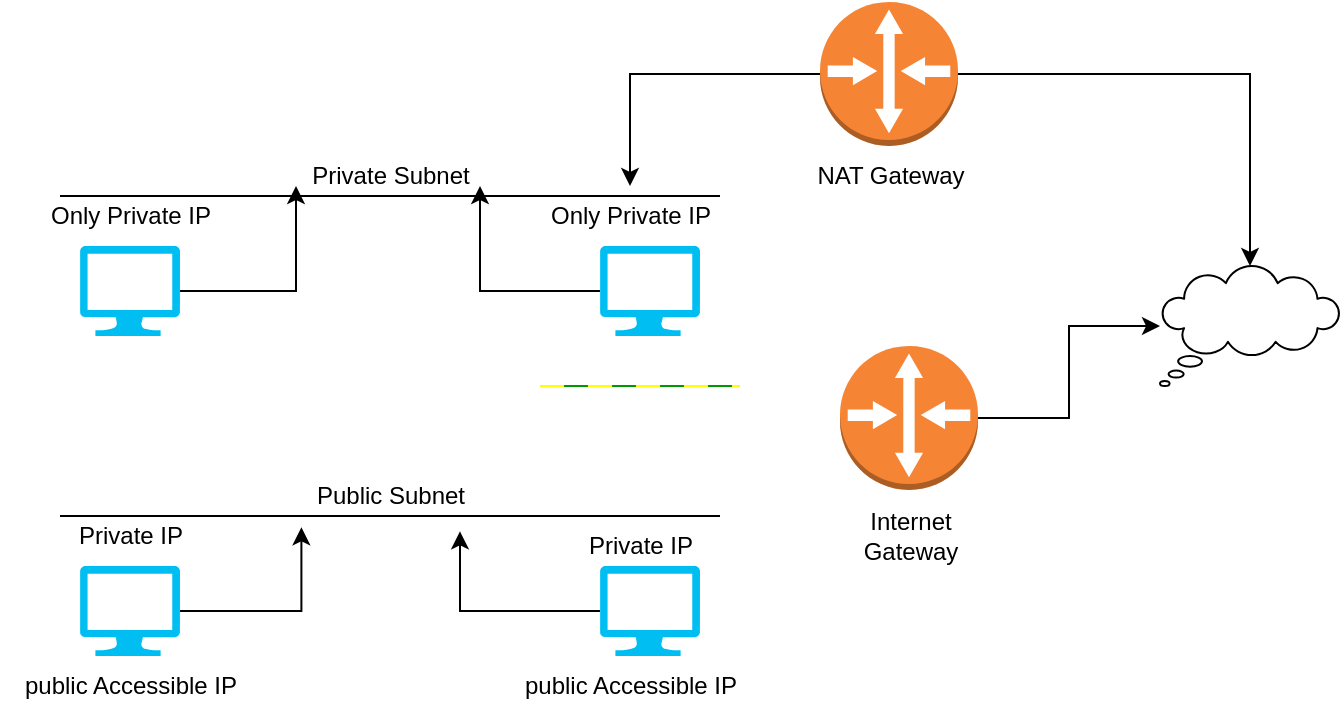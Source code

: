 <mxfile version="24.4.13" type="github">
  <diagram name="Page-1" id="Tomsznk-1zEbOl54nfa1">
    <mxGraphModel dx="794" dy="420" grid="1" gridSize="10" guides="1" tooltips="1" connect="1" arrows="1" fold="1" page="1" pageScale="1" pageWidth="850" pageHeight="1100" math="0" shadow="0">
      <root>
        <mxCell id="0" />
        <mxCell id="1" parent="0" />
        <mxCell id="6z3IYcT1tx6mymnn26oR-1" value="" style="line;strokeWidth=1;rotatable=0;dashed=0;labelPosition=right;align=left;verticalAlign=middle;spacingTop=0;spacingLeft=6;points=[];portConstraint=eastwest;" vertex="1" parent="1">
          <mxGeometry x="120" y="280" width="330" height="10" as="geometry" />
        </mxCell>
        <mxCell id="6z3IYcT1tx6mymnn26oR-2" value="" style="whiteSpace=wrap;html=1;shape=mxgraph.basic.cloud_callout" vertex="1" parent="1">
          <mxGeometry x="670" y="160" width="90" height="60" as="geometry" />
        </mxCell>
        <mxCell id="6z3IYcT1tx6mymnn26oR-10" value="" style="verticalLabelPosition=bottom;html=1;verticalAlign=top;align=center;strokeColor=none;fillColor=#00BEF2;shape=mxgraph.azure.computer;pointerEvents=1;" vertex="1" parent="1">
          <mxGeometry x="130" y="310" width="50" height="45" as="geometry" />
        </mxCell>
        <mxCell id="6z3IYcT1tx6mymnn26oR-11" value="" style="verticalLabelPosition=bottom;html=1;verticalAlign=top;align=center;strokeColor=none;fillColor=#00BEF2;shape=mxgraph.azure.computer;pointerEvents=1;" vertex="1" parent="1">
          <mxGeometry x="390" y="310" width="50" height="45" as="geometry" />
        </mxCell>
        <mxCell id="6z3IYcT1tx6mymnn26oR-12" value="" style="line;strokeWidth=1;rotatable=0;dashed=0;labelPosition=right;align=left;verticalAlign=middle;spacingTop=0;spacingLeft=6;points=[];portConstraint=eastwest;" vertex="1" parent="1">
          <mxGeometry x="120" y="120" width="330" height="10" as="geometry" />
        </mxCell>
        <mxCell id="6z3IYcT1tx6mymnn26oR-13" value="" style="verticalLabelPosition=bottom;html=1;verticalAlign=top;align=center;strokeColor=none;fillColor=#00BEF2;shape=mxgraph.azure.computer;pointerEvents=1;" vertex="1" parent="1">
          <mxGeometry x="130" y="150" width="50" height="45" as="geometry" />
        </mxCell>
        <mxCell id="6z3IYcT1tx6mymnn26oR-14" value="" style="verticalLabelPosition=bottom;html=1;verticalAlign=top;align=center;strokeColor=none;fillColor=#00BEF2;shape=mxgraph.azure.computer;pointerEvents=1;" vertex="1" parent="1">
          <mxGeometry x="390" y="150" width="50" height="45" as="geometry" />
        </mxCell>
        <mxCell id="6z3IYcT1tx6mymnn26oR-15" value="Private Subnet" style="text;html=1;align=center;verticalAlign=middle;resizable=0;points=[];autosize=1;strokeColor=none;fillColor=none;" vertex="1" parent="1">
          <mxGeometry x="235" y="100" width="100" height="30" as="geometry" />
        </mxCell>
        <mxCell id="6z3IYcT1tx6mymnn26oR-16" value="Public Subnet" style="text;html=1;align=center;verticalAlign=middle;resizable=0;points=[];autosize=1;strokeColor=none;fillColor=none;" vertex="1" parent="1">
          <mxGeometry x="235" y="260" width="100" height="30" as="geometry" />
        </mxCell>
        <mxCell id="6z3IYcT1tx6mymnn26oR-43" style="edgeStyle=orthogonalEdgeStyle;rounded=0;orthogonalLoop=1;jettySize=auto;html=1;" edge="1" parent="1" source="6z3IYcT1tx6mymnn26oR-17" target="6z3IYcT1tx6mymnn26oR-29">
          <mxGeometry relative="1" as="geometry">
            <mxPoint x="280" y="64" as="targetPoint" />
          </mxGeometry>
        </mxCell>
        <mxCell id="6z3IYcT1tx6mymnn26oR-17" value="" style="outlineConnect=0;dashed=0;verticalLabelPosition=bottom;verticalAlign=top;align=center;html=1;shape=mxgraph.aws3.router;fillColor=#F58534;gradientColor=none;" vertex="1" parent="1">
          <mxGeometry x="500" y="28" width="69" height="72" as="geometry" />
        </mxCell>
        <mxCell id="6z3IYcT1tx6mymnn26oR-25" style="edgeStyle=orthogonalEdgeStyle;rounded=0;orthogonalLoop=1;jettySize=auto;html=1;" edge="1" parent="1" source="6z3IYcT1tx6mymnn26oR-18" target="6z3IYcT1tx6mymnn26oR-2">
          <mxGeometry relative="1" as="geometry" />
        </mxCell>
        <mxCell id="6z3IYcT1tx6mymnn26oR-18" value="" style="outlineConnect=0;dashed=0;verticalLabelPosition=bottom;verticalAlign=top;align=center;html=1;shape=mxgraph.aws3.router;fillColor=#F58534;gradientColor=none;" vertex="1" parent="1">
          <mxGeometry x="510" y="200" width="69" height="72" as="geometry" />
        </mxCell>
        <mxCell id="6z3IYcT1tx6mymnn26oR-21" value="NAT Gateway" style="text;html=1;align=center;verticalAlign=middle;resizable=0;points=[];autosize=1;strokeColor=none;fillColor=none;" vertex="1" parent="1">
          <mxGeometry x="484.5" y="100" width="100" height="30" as="geometry" />
        </mxCell>
        <mxCell id="6z3IYcT1tx6mymnn26oR-22" value="Internet&lt;br&gt;Gateway" style="text;html=1;align=center;verticalAlign=middle;resizable=0;points=[];autosize=1;strokeColor=none;fillColor=none;" vertex="1" parent="1">
          <mxGeometry x="509.5" y="275" width="70" height="40" as="geometry" />
        </mxCell>
        <mxCell id="6z3IYcT1tx6mymnn26oR-23" value="" style="shape=wire;edgeStyle=orthogonalEdgeStyle;orthogonalLoop=1;jettySize=auto;html=1;sourcePerimeterSpacing=0;targetPerimeterSpacing=0;endArrow=none;curved=0;rounded=0;strokeColor=#009900;dashed=1;fillColor=#ffff00;dashPattern=12 12;fixDash=1;startSize=6;endSize=6;" edge="1" parent="1">
          <mxGeometry width="100" relative="1" as="geometry">
            <mxPoint x="360" y="220" as="sourcePoint" />
            <mxPoint x="460" y="220" as="targetPoint" />
          </mxGeometry>
        </mxCell>
        <mxCell id="6z3IYcT1tx6mymnn26oR-24" style="edgeStyle=orthogonalEdgeStyle;rounded=0;orthogonalLoop=1;jettySize=auto;html=1;entryX=0.5;entryY=0;entryDx=0;entryDy=0;entryPerimeter=0;" edge="1" parent="1" source="6z3IYcT1tx6mymnn26oR-17" target="6z3IYcT1tx6mymnn26oR-2">
          <mxGeometry relative="1" as="geometry" />
        </mxCell>
        <mxCell id="6z3IYcT1tx6mymnn26oR-26" value="public Accessible IP" style="text;html=1;align=center;verticalAlign=middle;resizable=0;points=[];autosize=1;strokeColor=none;fillColor=none;" vertex="1" parent="1">
          <mxGeometry x="340" y="355" width="130" height="30" as="geometry" />
        </mxCell>
        <mxCell id="6z3IYcT1tx6mymnn26oR-27" value="public Accessible IP" style="text;html=1;align=center;verticalAlign=middle;resizable=0;points=[];autosize=1;strokeColor=none;fillColor=none;" vertex="1" parent="1">
          <mxGeometry x="90" y="355" width="130" height="30" as="geometry" />
        </mxCell>
        <mxCell id="6z3IYcT1tx6mymnn26oR-28" value="Only Private IP" style="text;html=1;align=center;verticalAlign=middle;resizable=0;points=[];autosize=1;strokeColor=none;fillColor=none;" vertex="1" parent="1">
          <mxGeometry x="105" y="120" width="100" height="30" as="geometry" />
        </mxCell>
        <mxCell id="6z3IYcT1tx6mymnn26oR-29" value="Only Private IP" style="text;html=1;align=center;verticalAlign=middle;resizable=0;points=[];autosize=1;strokeColor=none;fillColor=none;" vertex="1" parent="1">
          <mxGeometry x="355" y="120" width="100" height="30" as="geometry" />
        </mxCell>
        <mxCell id="6z3IYcT1tx6mymnn26oR-30" value="" style="shape=wire;edgeStyle=orthogonalEdgeStyle;orthogonalLoop=1;jettySize=auto;html=1;sourcePerimeterSpacing=0;targetPerimeterSpacing=0;endArrow=none;curved=0;rounded=0;strokeColor=#009900;dashed=1;fillColor=#ffff00;dashPattern=12 12;fixDash=1;startSize=6;endSize=6;" edge="1" parent="1">
          <mxGeometry width="100" relative="1" as="geometry">
            <mxPoint x="360" y="220" as="sourcePoint" />
            <mxPoint x="460" y="220" as="targetPoint" />
          </mxGeometry>
        </mxCell>
        <mxCell id="6z3IYcT1tx6mymnn26oR-32" value="" style="shape=wire;edgeStyle=orthogonalEdgeStyle;orthogonalLoop=1;jettySize=auto;html=1;sourcePerimeterSpacing=0;targetPerimeterSpacing=0;endArrow=none;curved=0;rounded=0;strokeColor=#009900;dashed=1;fillColor=#ffff00;dashPattern=12 12;fixDash=1;startSize=6;endSize=6;" edge="1" parent="1">
          <mxGeometry width="100" relative="1" as="geometry">
            <mxPoint x="360" y="220" as="sourcePoint" />
            <mxPoint x="460" y="220" as="targetPoint" />
          </mxGeometry>
        </mxCell>
        <mxCell id="6z3IYcT1tx6mymnn26oR-33" style="edgeStyle=orthogonalEdgeStyle;rounded=0;orthogonalLoop=1;jettySize=auto;html=1;entryX=0.03;entryY=0.667;entryDx=0;entryDy=0;entryPerimeter=0;" edge="1" parent="1" source="6z3IYcT1tx6mymnn26oR-13" target="6z3IYcT1tx6mymnn26oR-15">
          <mxGeometry relative="1" as="geometry" />
        </mxCell>
        <mxCell id="6z3IYcT1tx6mymnn26oR-34" style="edgeStyle=orthogonalEdgeStyle;rounded=0;orthogonalLoop=1;jettySize=auto;html=1;entryX=0.95;entryY=0.667;entryDx=0;entryDy=0;entryPerimeter=0;" edge="1" parent="1" source="6z3IYcT1tx6mymnn26oR-14" target="6z3IYcT1tx6mymnn26oR-15">
          <mxGeometry relative="1" as="geometry" />
        </mxCell>
        <mxCell id="6z3IYcT1tx6mymnn26oR-35" style="edgeStyle=orthogonalEdgeStyle;rounded=0;orthogonalLoop=1;jettySize=auto;html=1;entryX=0.057;entryY=1.022;entryDx=0;entryDy=0;entryPerimeter=0;" edge="1" parent="1" source="6z3IYcT1tx6mymnn26oR-10" target="6z3IYcT1tx6mymnn26oR-16">
          <mxGeometry relative="1" as="geometry" />
        </mxCell>
        <mxCell id="6z3IYcT1tx6mymnn26oR-38" style="edgeStyle=orthogonalEdgeStyle;rounded=0;orthogonalLoop=1;jettySize=auto;html=1;entryX=0.85;entryY=1.089;entryDx=0;entryDy=0;entryPerimeter=0;" edge="1" parent="1" source="6z3IYcT1tx6mymnn26oR-11" target="6z3IYcT1tx6mymnn26oR-16">
          <mxGeometry relative="1" as="geometry" />
        </mxCell>
        <mxCell id="6z3IYcT1tx6mymnn26oR-39" value="Private IP" style="text;html=1;align=center;verticalAlign=middle;resizable=0;points=[];autosize=1;strokeColor=none;fillColor=none;" vertex="1" parent="1">
          <mxGeometry x="115" y="280" width="80" height="30" as="geometry" />
        </mxCell>
        <mxCell id="6z3IYcT1tx6mymnn26oR-40" value="Private IP" style="text;html=1;align=center;verticalAlign=middle;resizable=0;points=[];autosize=1;strokeColor=none;fillColor=none;" vertex="1" parent="1">
          <mxGeometry x="370" y="285" width="80" height="30" as="geometry" />
        </mxCell>
        <mxCell id="6z3IYcT1tx6mymnn26oR-42" value="" style="shape=wire;edgeStyle=orthogonalEdgeStyle;orthogonalLoop=1;jettySize=auto;html=1;sourcePerimeterSpacing=0;targetPerimeterSpacing=0;endArrow=none;curved=0;rounded=0;strokeColor=#009900;dashed=1;fillColor=#ffff00;dashPattern=12 12;fixDash=1;startSize=6;endSize=6;" edge="1" parent="1">
          <mxGeometry width="100" relative="1" as="geometry">
            <mxPoint x="360" y="220" as="sourcePoint" />
            <mxPoint x="460" y="220" as="targetPoint" />
          </mxGeometry>
        </mxCell>
        <mxCell id="6z3IYcT1tx6mymnn26oR-44" value="" style="shape=wire;edgeStyle=orthogonalEdgeStyle;orthogonalLoop=1;jettySize=auto;html=1;sourcePerimeterSpacing=0;targetPerimeterSpacing=0;endArrow=none;curved=0;rounded=0;strokeColor=#009900;dashed=1;fillColor=#ffff00;dashPattern=12 12;fixDash=1;startSize=6;endSize=6;" edge="1" parent="1">
          <mxGeometry width="100" relative="1" as="geometry">
            <mxPoint x="360" y="220" as="sourcePoint" />
            <mxPoint x="460" y="220" as="targetPoint" />
          </mxGeometry>
        </mxCell>
      </root>
    </mxGraphModel>
  </diagram>
</mxfile>

